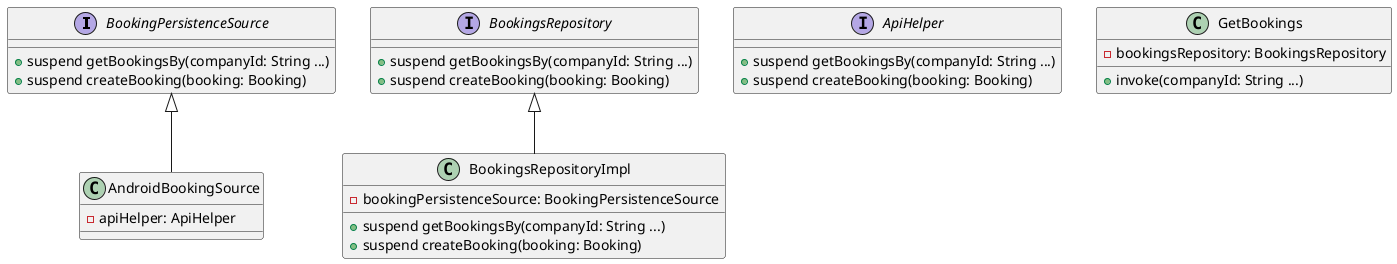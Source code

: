 @startuml
'https://plantuml.com/class-diagram


interface BookingPersistenceSource {
    +suspend getBookingsBy(companyId: String ...)
    +suspend createBooking(booking: Booking)
}

interface BookingsRepository {
    +suspend getBookingsBy(companyId: String ...)
    +suspend createBooking(booking: Booking)
}

interface ApiHelper {
+ suspend getBookingsBy(companyId: String ...)
+ suspend createBooking(booking: Booking)
}

BookingPersistenceSource <|--  AndroidBookingSource
BookingsRepository <|--  BookingsRepositoryImpl

class BookingsRepositoryImpl {
    - bookingPersistenceSource: BookingPersistenceSource
    +suspend getBookingsBy(companyId: String ...)
    +suspend createBooking(booking: Booking)
}

class GetBookings {
    - bookingsRepository: BookingsRepository
    + invoke(companyId: String ...)
}

class AndroidBookingSource {
- apiHelper: ApiHelper
}


@enduml
